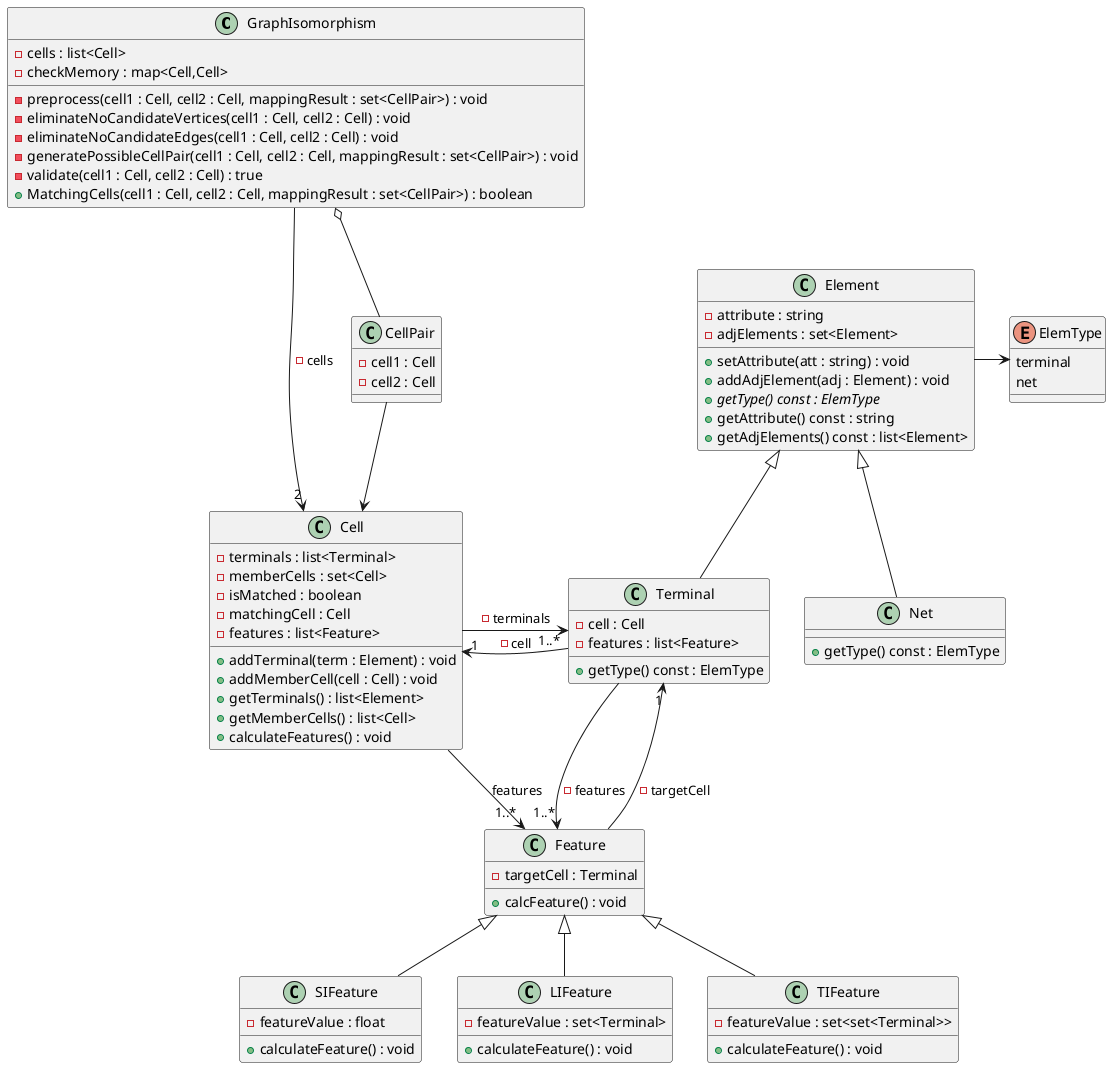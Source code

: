 @startuml nodeMapClassDiagram
class GraphIsomorphism{
	-cells : list<Cell>
	-checkMemory : map<Cell,Cell>
	-preprocess(cell1 : Cell, cell2 : Cell, mappingResult : set<CellPair>) : void
	-eliminateNoCandidateVertices(cell1 : Cell, cell2 : Cell) : void
	-eliminateNoCandidateEdges(cell1 : Cell, cell2 : Cell) : void
	-generatePossibleCellPair(cell1 : Cell, cell2 : Cell, mappingResult : set<CellPair>) : void
	-validate(cell1 : Cell, cell2 : Cell) : true
	+MatchingCells(cell1 : Cell, cell2 : Cell, mappingResult : set<CellPair>) : boolean	
}

GraphIsomorphism --> "2" Cell : "-cells"

GraphIsomorphism o-- CellPair

class CellPair{
	-cell1 : Cell
	-cell2 : Cell
}

CellPair --> Cell

class Element{
	-attribute : string
	-adjElements : set<Element> 
	'terminal의 neighborhoods는 net, and vice versa
	'terminal인 경우 하나는 cell 내부를 연결하는 net, [하나는 외부를 연결하는 net]
	+setAttribute(att : string) : void
	+addAdjElement(adj : Element) : void
	+{abstract}getType() const : ElemType
	+getAttribute() const : string
	+getAdjElements() const : list<Element>
}

class Net{
	+getType() const : ElemType
}

class Terminal{
	-cell : Cell
	-features : list<Feature>
	+getType() const : ElemType
}

Terminal -> "1..*" Feature : "-features"
Terminal "1" <- Feature : "-targetCell"

Element <|-- Net 
Element <|-- Terminal 

enum ElemType
ElemType : terminal
ElemType : net

Element -> ElemType

class Cell {
	-terminals : list<Terminal>
	-memberCells : set<Cell>
	-isMatched : boolean
	-matchingCell : Cell
	-features : list<Feature>
	+addTerminal(term : Element) : void
	+addMemberCell(cell : Cell) : void
	+getTerminals() : list<Element>
	+getMemberCells() : list<Cell>
	+calculateFeatures() : void
}

Cell -->"1..*" Feature : "features"


Cell -> "1..*" Terminal : "-terminals"
Cell "1" <- Terminal : "-cell"

class Feature{
	-targetCell : Terminal
	+calcFeature() : void
}

class SIFeature{
	-featureValue : float
	+calculateFeature() : void
}
class LIFeature{
	-featureValue : set<Terminal>
	+calculateFeature() : void
}
class TIFeature{
	-featureValue : set<set<Terminal>>
	+calculateFeature() : void
}

Feature <|-- SIFeature
Feature <|-- LIFeature
Feature <|-- TIFeature



@enduml
